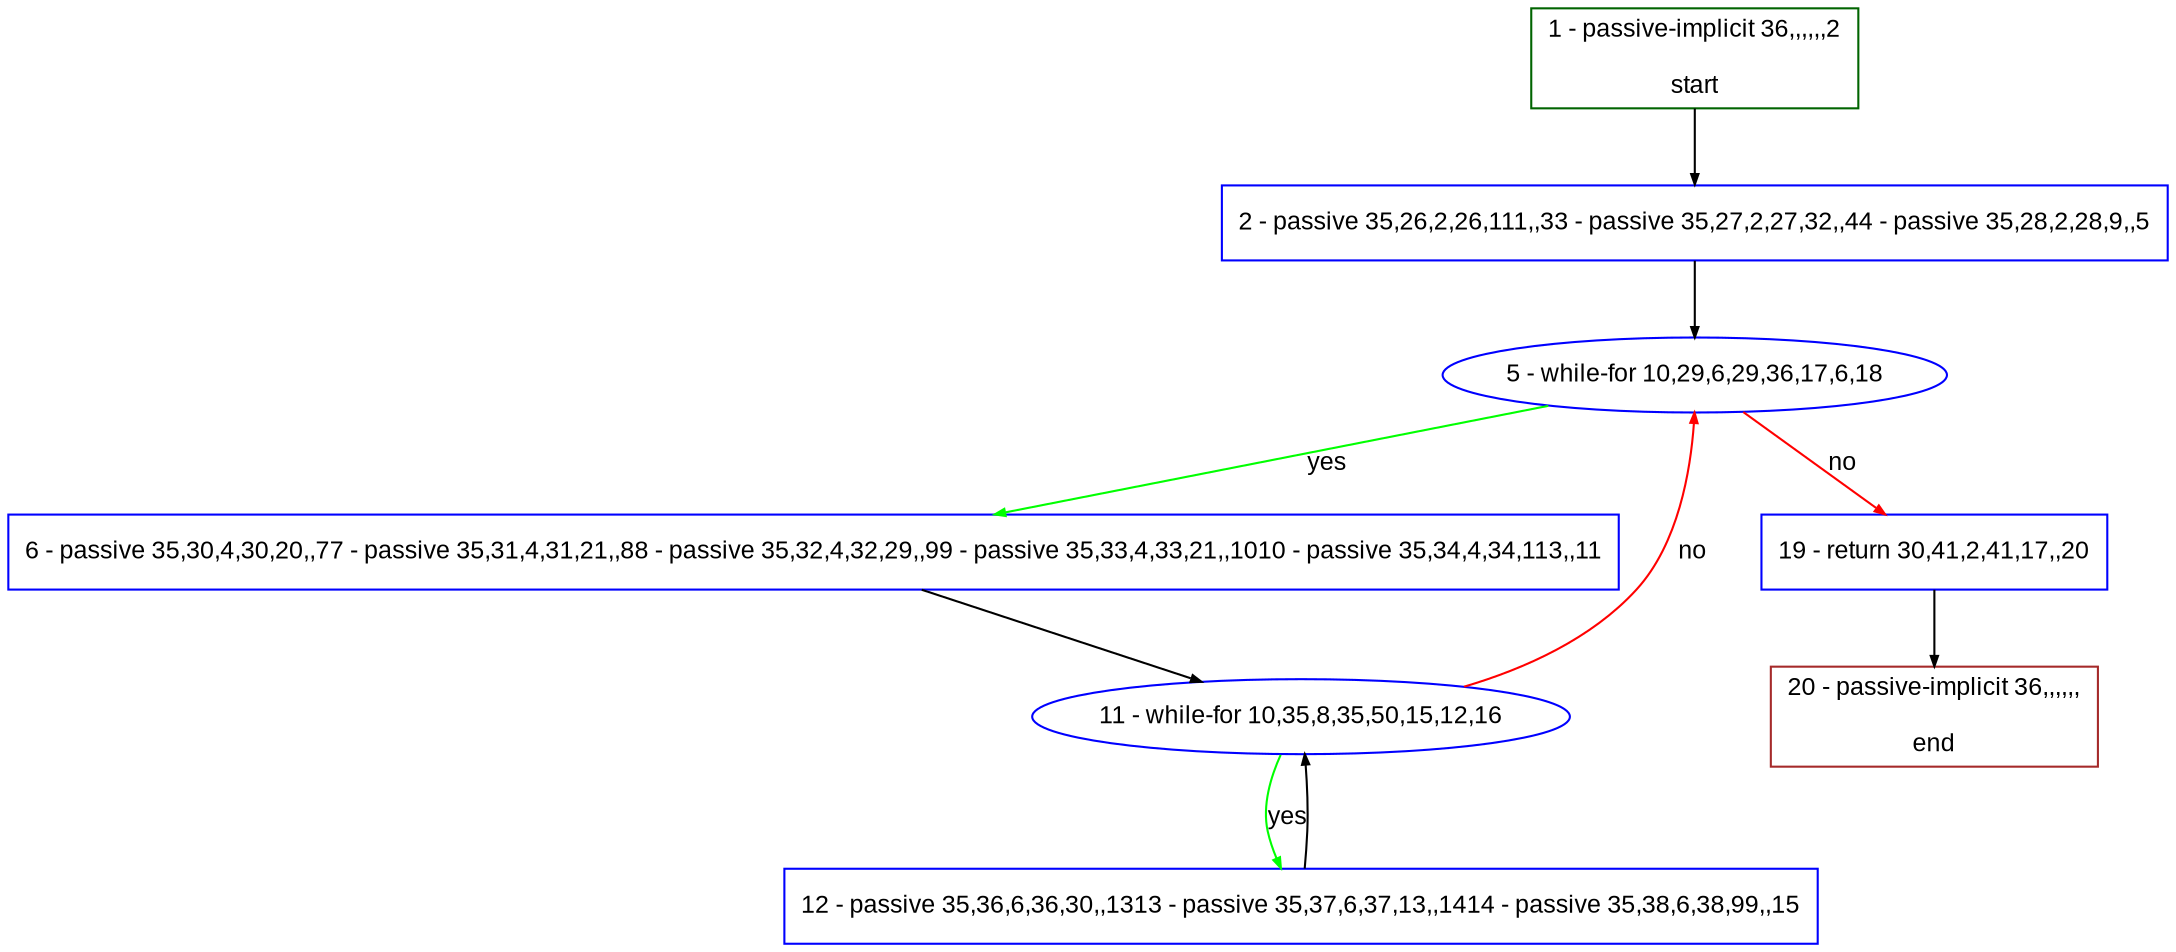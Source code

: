 digraph "" {
  graph [pack="true", label="", fontsize="12", packmode="clust", fontname="Arial", fillcolor="#FFFFCC", bgcolor="white", style="rounded,filled", compound="true"];
  node [node_initialized="no", label="", color="grey", fontsize="12", fillcolor="white", fontname="Arial", style="filled", shape="rectangle", compound="true", fixedsize="false"];
  edge [fontcolor="black", arrowhead="normal", arrowtail="none", arrowsize="0.5", ltail="", label="", color="black", fontsize="12", lhead="", fontname="Arial", dir="forward", compound="true"];
  __N1 [label="2 - passive 35,26,2,26,111,,33 - passive 35,27,2,27,32,,44 - passive 35,28,2,28,9,,5", color="#0000ff", fillcolor="#ffffff", style="filled", shape="box"];
  __N2 [label="1 - passive-implicit 36,,,,,,2\n\nstart", color="#006400", fillcolor="#ffffff", style="filled", shape="box"];
  __N3 [label="5 - while-for 10,29,6,29,36,17,6,18", color="#0000ff", fillcolor="#ffffff", style="filled", shape="oval"];
  __N4 [label="6 - passive 35,30,4,30,20,,77 - passive 35,31,4,31,21,,88 - passive 35,32,4,32,29,,99 - passive 35,33,4,33,21,,1010 - passive 35,34,4,34,113,,11", color="#0000ff", fillcolor="#ffffff", style="filled", shape="box"];
  __N5 [label="19 - return 30,41,2,41,17,,20", color="#0000ff", fillcolor="#ffffff", style="filled", shape="box"];
  __N6 [label="11 - while-for 10,35,8,35,50,15,12,16", color="#0000ff", fillcolor="#ffffff", style="filled", shape="oval"];
  __N7 [label="12 - passive 35,36,6,36,30,,1313 - passive 35,37,6,37,13,,1414 - passive 35,38,6,38,99,,15", color="#0000ff", fillcolor="#ffffff", style="filled", shape="box"];
  __N8 [label="20 - passive-implicit 36,,,,,,\n\nend", color="#a52a2a", fillcolor="#ffffff", style="filled", shape="box"];
  __N2 -> __N1 [arrowhead="normal", arrowtail="none", color="#000000", label="", dir="forward"];
  __N1 -> __N3 [arrowhead="normal", arrowtail="none", color="#000000", label="", dir="forward"];
  __N3 -> __N4 [arrowhead="normal", arrowtail="none", color="#00ff00", label="yes", dir="forward"];
  __N3 -> __N5 [arrowhead="normal", arrowtail="none", color="#ff0000", label="no", dir="forward"];
  __N4 -> __N6 [arrowhead="normal", arrowtail="none", color="#000000", label="", dir="forward"];
  __N6 -> __N3 [arrowhead="normal", arrowtail="none", color="#ff0000", label="no", dir="forward"];
  __N6 -> __N7 [arrowhead="normal", arrowtail="none", color="#00ff00", label="yes", dir="forward"];
  __N7 -> __N6 [arrowhead="normal", arrowtail="none", color="#000000", label="", dir="forward"];
  __N5 -> __N8 [arrowhead="normal", arrowtail="none", color="#000000", label="", dir="forward"];
}
